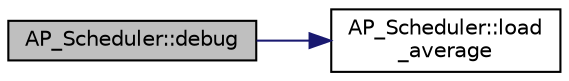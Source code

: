 digraph "AP_Scheduler::debug"
{
 // INTERACTIVE_SVG=YES
  edge [fontname="Helvetica",fontsize="10",labelfontname="Helvetica",labelfontsize="10"];
  node [fontname="Helvetica",fontsize="10",shape=record];
  rankdir="LR";
  Node1 [label="AP_Scheduler::debug",height=0.2,width=0.4,color="black", fillcolor="grey75", style="filled", fontcolor="black"];
  Node1 -> Node2 [color="midnightblue",fontsize="10",style="solid",fontname="Helvetica"];
  Node2 [label="AP_Scheduler::load\l_average",height=0.2,width=0.4,color="black", fillcolor="white", style="filled",URL="$classAP__Scheduler.html#a6ed6a3d5a5a9ea6c1cf5ccddb72fe1e7"];
}
